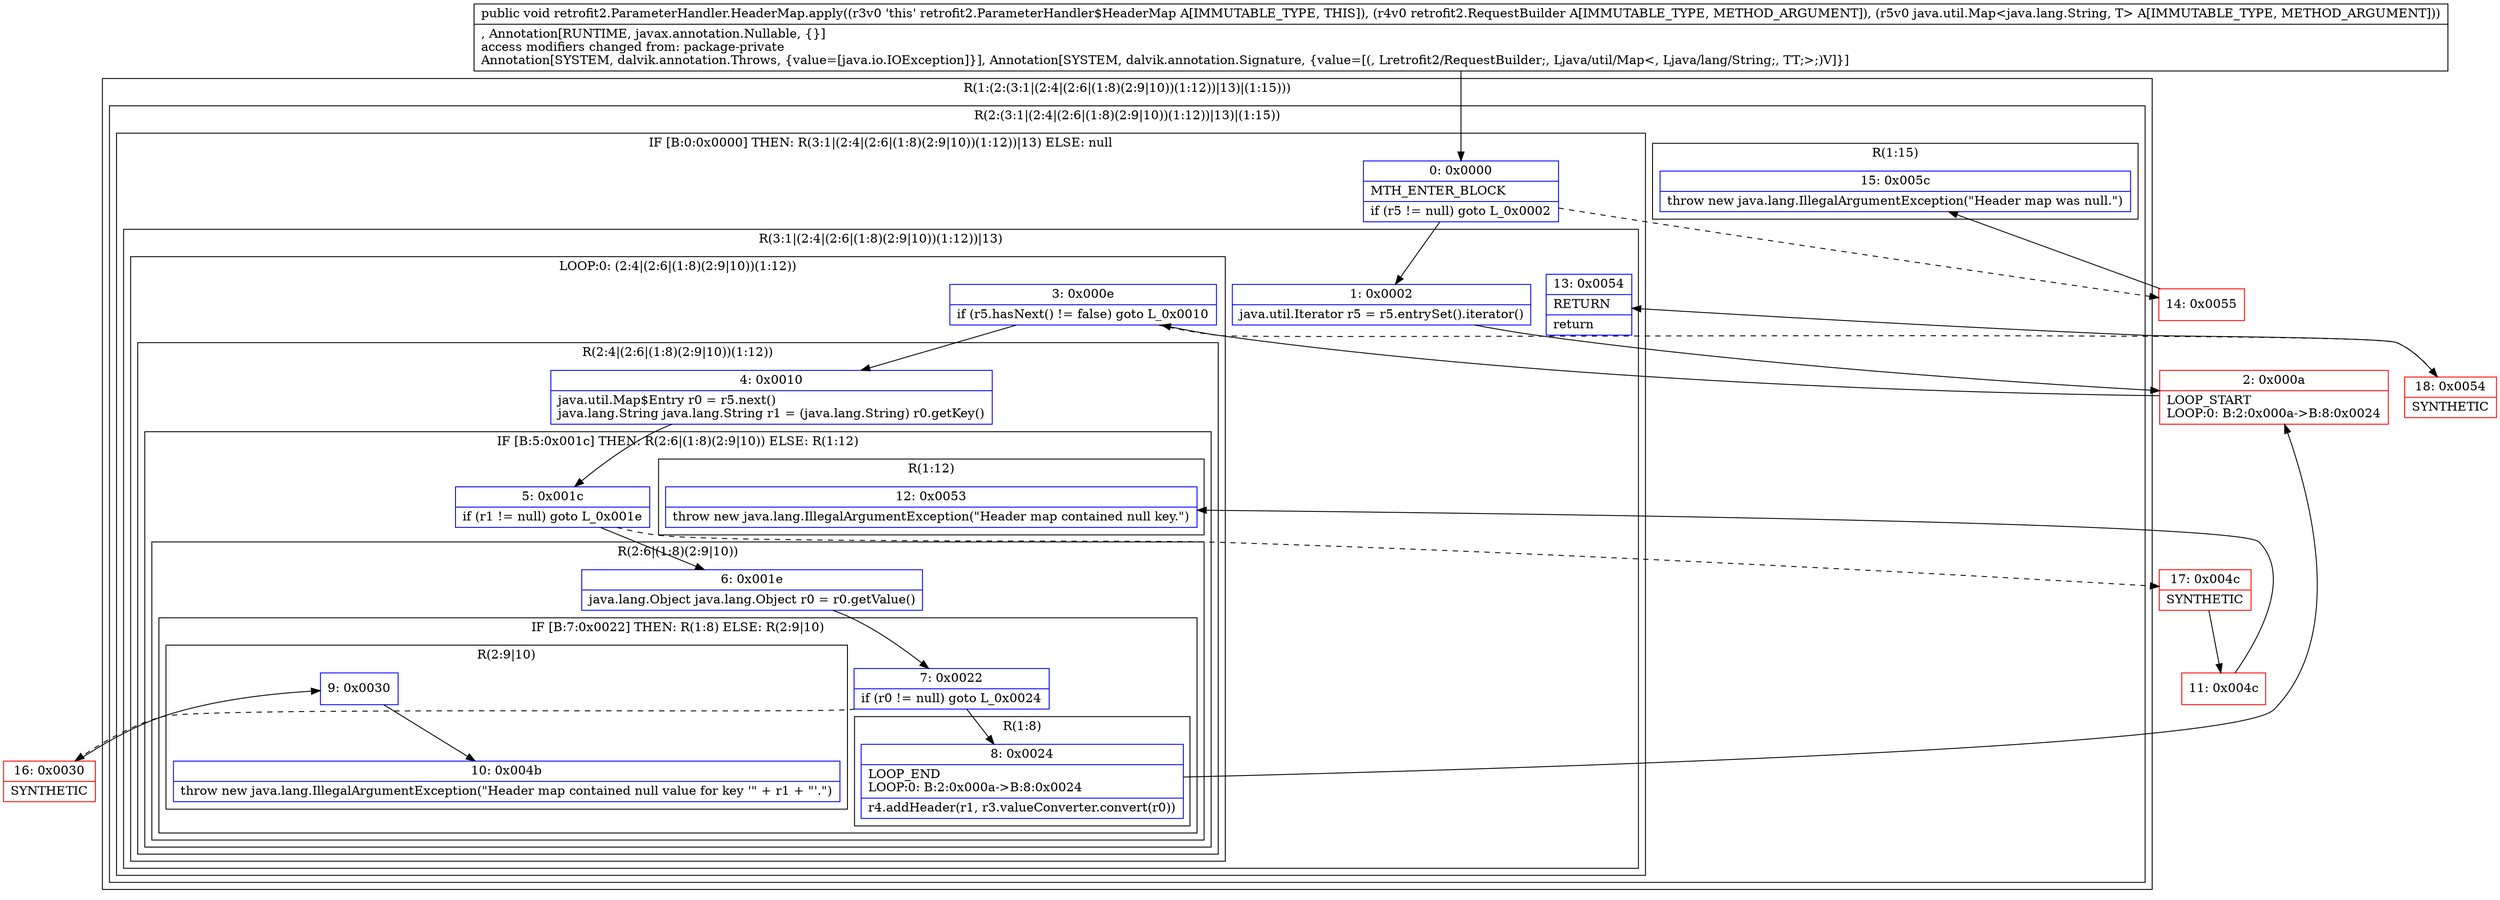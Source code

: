 digraph "CFG forretrofit2.ParameterHandler.HeaderMap.apply(Lretrofit2\/RequestBuilder;Ljava\/util\/Map;)V" {
subgraph cluster_Region_632176543 {
label = "R(1:(2:(3:1|(2:4|(2:6|(1:8)(2:9|10))(1:12))|13)|(1:15)))";
node [shape=record,color=blue];
subgraph cluster_Region_1476213040 {
label = "R(2:(3:1|(2:4|(2:6|(1:8)(2:9|10))(1:12))|13)|(1:15))";
node [shape=record,color=blue];
subgraph cluster_IfRegion_1558732913 {
label = "IF [B:0:0x0000] THEN: R(3:1|(2:4|(2:6|(1:8)(2:9|10))(1:12))|13) ELSE: null";
node [shape=record,color=blue];
Node_0 [shape=record,label="{0\:\ 0x0000|MTH_ENTER_BLOCK\l|if (r5 != null) goto L_0x0002\l}"];
subgraph cluster_Region_2127447675 {
label = "R(3:1|(2:4|(2:6|(1:8)(2:9|10))(1:12))|13)";
node [shape=record,color=blue];
Node_1 [shape=record,label="{1\:\ 0x0002|java.util.Iterator r5 = r5.entrySet().iterator()\l}"];
subgraph cluster_LoopRegion_709414138 {
label = "LOOP:0: (2:4|(2:6|(1:8)(2:9|10))(1:12))";
node [shape=record,color=blue];
Node_3 [shape=record,label="{3\:\ 0x000e|if (r5.hasNext() != false) goto L_0x0010\l}"];
subgraph cluster_Region_853853593 {
label = "R(2:4|(2:6|(1:8)(2:9|10))(1:12))";
node [shape=record,color=blue];
Node_4 [shape=record,label="{4\:\ 0x0010|java.util.Map$Entry r0 = r5.next()\ljava.lang.String java.lang.String r1 = (java.lang.String) r0.getKey()\l}"];
subgraph cluster_IfRegion_1614875087 {
label = "IF [B:5:0x001c] THEN: R(2:6|(1:8)(2:9|10)) ELSE: R(1:12)";
node [shape=record,color=blue];
Node_5 [shape=record,label="{5\:\ 0x001c|if (r1 != null) goto L_0x001e\l}"];
subgraph cluster_Region_916003148 {
label = "R(2:6|(1:8)(2:9|10))";
node [shape=record,color=blue];
Node_6 [shape=record,label="{6\:\ 0x001e|java.lang.Object java.lang.Object r0 = r0.getValue()\l}"];
subgraph cluster_IfRegion_1585344801 {
label = "IF [B:7:0x0022] THEN: R(1:8) ELSE: R(2:9|10)";
node [shape=record,color=blue];
Node_7 [shape=record,label="{7\:\ 0x0022|if (r0 != null) goto L_0x0024\l}"];
subgraph cluster_Region_640237103 {
label = "R(1:8)";
node [shape=record,color=blue];
Node_8 [shape=record,label="{8\:\ 0x0024|LOOP_END\lLOOP:0: B:2:0x000a\-\>B:8:0x0024\l|r4.addHeader(r1, r3.valueConverter.convert(r0))\l}"];
}
subgraph cluster_Region_574998672 {
label = "R(2:9|10)";
node [shape=record,color=blue];
Node_9 [shape=record,label="{9\:\ 0x0030}"];
Node_10 [shape=record,label="{10\:\ 0x004b|throw new java.lang.IllegalArgumentException(\"Header map contained null value for key '\" + r1 + \"'.\")\l}"];
}
}
}
subgraph cluster_Region_339887162 {
label = "R(1:12)";
node [shape=record,color=blue];
Node_12 [shape=record,label="{12\:\ 0x0053|throw new java.lang.IllegalArgumentException(\"Header map contained null key.\")\l}"];
}
}
}
}
Node_13 [shape=record,label="{13\:\ 0x0054|RETURN\l|return\l}"];
}
}
subgraph cluster_Region_188106027 {
label = "R(1:15)";
node [shape=record,color=blue];
Node_15 [shape=record,label="{15\:\ 0x005c|throw new java.lang.IllegalArgumentException(\"Header map was null.\")\l}"];
}
}
}
Node_2 [shape=record,color=red,label="{2\:\ 0x000a|LOOP_START\lLOOP:0: B:2:0x000a\-\>B:8:0x0024\l}"];
Node_11 [shape=record,color=red,label="{11\:\ 0x004c}"];
Node_14 [shape=record,color=red,label="{14\:\ 0x0055}"];
Node_16 [shape=record,color=red,label="{16\:\ 0x0030|SYNTHETIC\l}"];
Node_17 [shape=record,color=red,label="{17\:\ 0x004c|SYNTHETIC\l}"];
Node_18 [shape=record,color=red,label="{18\:\ 0x0054|SYNTHETIC\l}"];
MethodNode[shape=record,label="{public void retrofit2.ParameterHandler.HeaderMap.apply((r3v0 'this' retrofit2.ParameterHandler$HeaderMap A[IMMUTABLE_TYPE, THIS]), (r4v0 retrofit2.RequestBuilder A[IMMUTABLE_TYPE, METHOD_ARGUMENT]), (r5v0 java.util.Map\<java.lang.String, T\> A[IMMUTABLE_TYPE, METHOD_ARGUMENT]))  | , Annotation[RUNTIME, javax.annotation.Nullable, \{\}]\laccess modifiers changed from: package\-private\lAnnotation[SYSTEM, dalvik.annotation.Throws, \{value=[java.io.IOException]\}], Annotation[SYSTEM, dalvik.annotation.Signature, \{value=[(, Lretrofit2\/RequestBuilder;, Ljava\/util\/Map\<, Ljava\/lang\/String;, TT;\>;)V]\}]\l}"];
MethodNode -> Node_0;
Node_0 -> Node_1;
Node_0 -> Node_14[style=dashed];
Node_1 -> Node_2;
Node_3 -> Node_4;
Node_3 -> Node_18[style=dashed];
Node_4 -> Node_5;
Node_5 -> Node_6;
Node_5 -> Node_17[style=dashed];
Node_6 -> Node_7;
Node_7 -> Node_8;
Node_7 -> Node_16[style=dashed];
Node_8 -> Node_2;
Node_9 -> Node_10;
Node_2 -> Node_3;
Node_11 -> Node_12;
Node_14 -> Node_15;
Node_16 -> Node_9;
Node_17 -> Node_11;
Node_18 -> Node_13;
}

